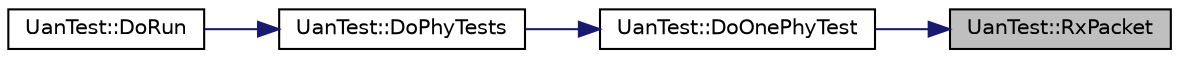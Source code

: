digraph "UanTest::RxPacket"
{
 // LATEX_PDF_SIZE
  edge [fontname="Helvetica",fontsize="10",labelfontname="Helvetica",labelfontsize="10"];
  node [fontname="Helvetica",fontsize="10",shape=record];
  rankdir="RL";
  Node1 [label="UanTest::RxPacket",height=0.2,width=0.4,color="black", fillcolor="grey75", style="filled", fontcolor="black",tooltip="Receive packet function."];
  Node1 -> Node2 [dir="back",color="midnightblue",fontsize="10",style="solid",fontname="Helvetica"];
  Node2 [label="UanTest::DoOnePhyTest",height=0.2,width=0.4,color="black", fillcolor="white", style="filled",URL="$class_uan_test.html#a71e4cf69f1b11cdf81905dae105d2b60",tooltip="Do one Phy test function."];
  Node2 -> Node3 [dir="back",color="midnightblue",fontsize="10",style="solid",fontname="Helvetica"];
  Node3 [label="UanTest::DoPhyTests",height=0.2,width=0.4,color="black", fillcolor="white", style="filled",URL="$class_uan_test.html#af3bcfdc5efa92b7be46d78edf9f05931",tooltip="Phy test function."];
  Node3 -> Node4 [dir="back",color="midnightblue",fontsize="10",style="solid",fontname="Helvetica"];
  Node4 [label="UanTest::DoRun",height=0.2,width=0.4,color="black", fillcolor="white", style="filled",URL="$class_uan_test.html#a10e0eae23696e9000dbea6e3d9a1f0ba",tooltip="Implementation to actually run this TestCase."];
}
